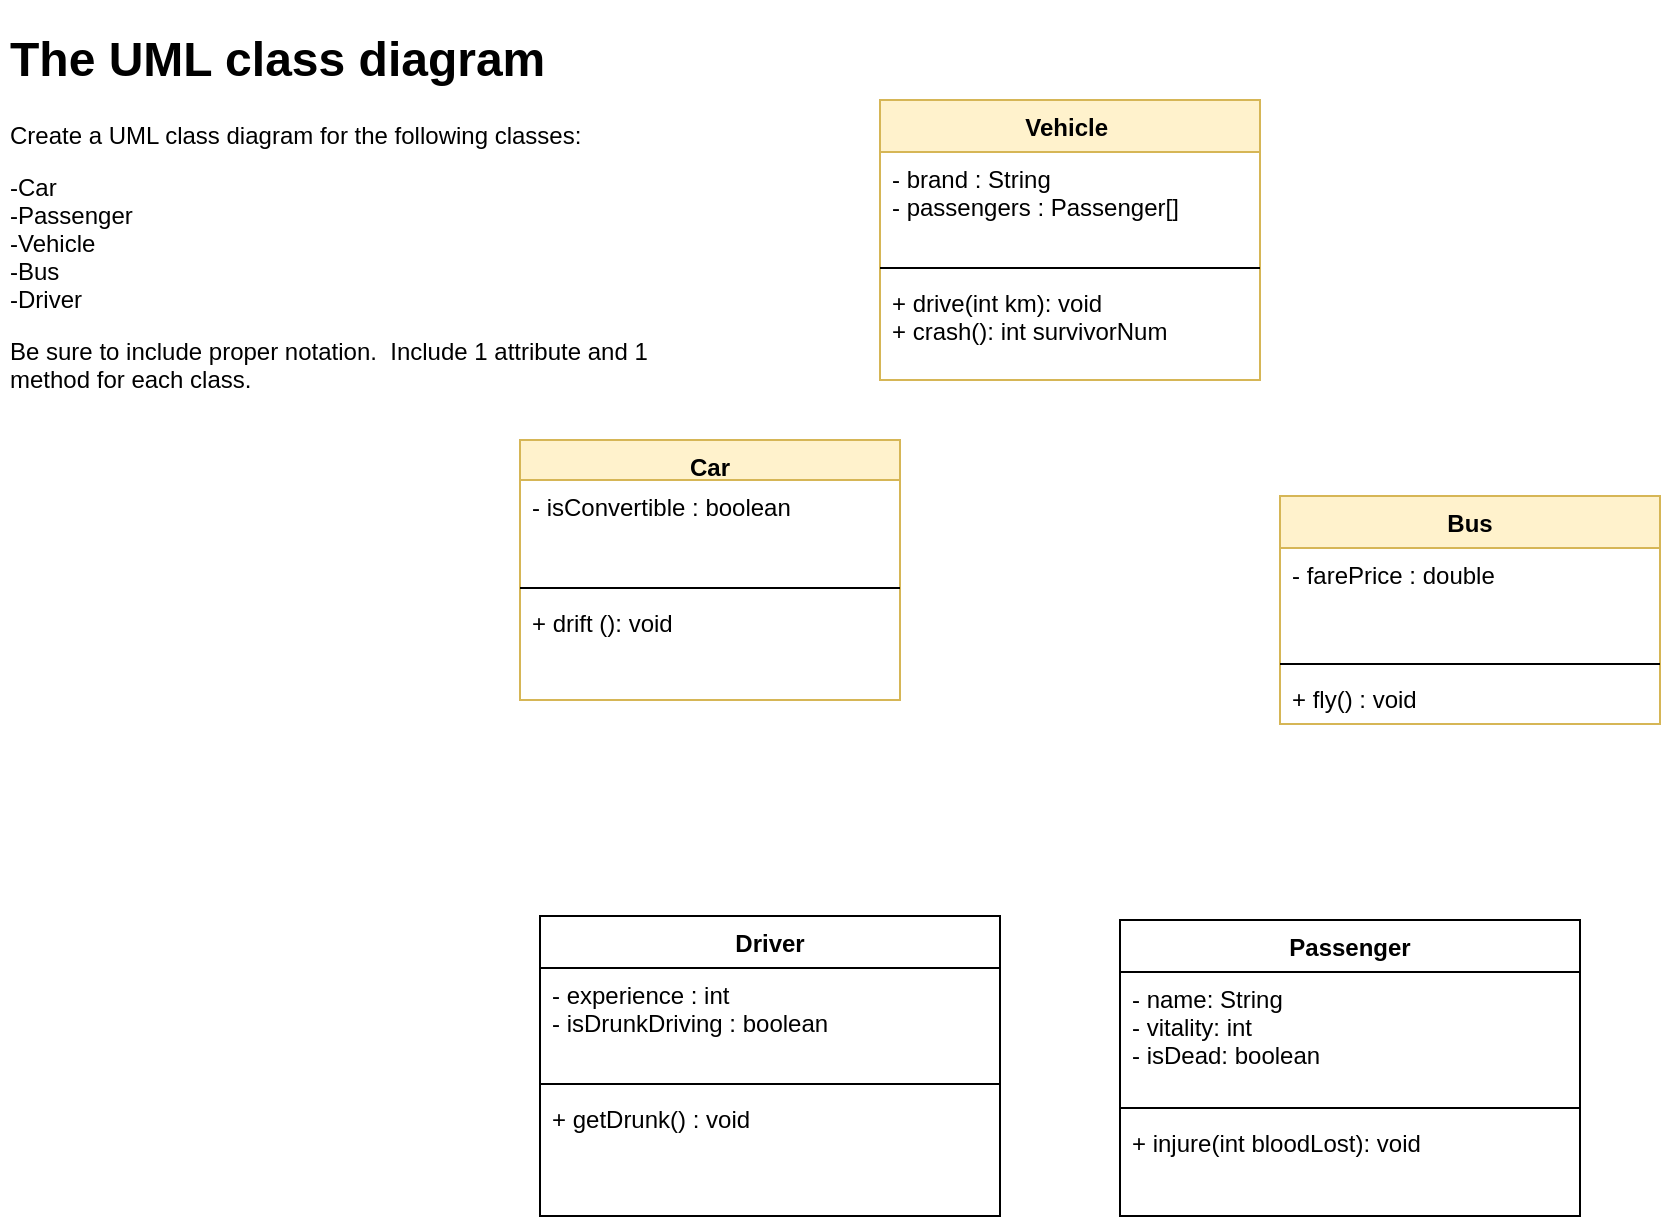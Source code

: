 <mxfile version="17.1.3" type="github">
  <diagram id="wADPNdt3x68Xob2XU3dB" name="Page-1">
    <mxGraphModel dx="901" dy="562" grid="1" gridSize="10" guides="1" tooltips="1" connect="1" arrows="1" fold="1" page="1" pageScale="1" pageWidth="1100" pageHeight="850" math="0" shadow="0">
      <root>
        <mxCell id="0" />
        <mxCell id="1" parent="0" />
        <mxCell id="w5pbfpKHmbMryurDb-vz-1" value="&lt;h1&gt;The UML class diagram&lt;/h1&gt;&lt;div class=&quot;drt d2l-htmlblock d2l-htmlblock-untrusted d2l-htmlblock-deferred&quot; style=&quot;overflow-wrap: break-word ; display: inline ; line-height: normal ; padding: 0px ; margin: 0px ; overflow: auto hidden ; position: relative&quot;&gt;&lt;p style=&quot;margin: 0.5em 0px 1em&quot;&gt;Create a UML class diagram for the following classes:&lt;/p&gt;&lt;p style=&quot;margin: 0.5em 0px 1em&quot;&gt;-Car&lt;br&gt;-Passenger&lt;br&gt;-Vehicle&lt;br&gt;-Bus&lt;br&gt;-Driver&lt;/p&gt;&lt;p style=&quot;margin: 0.5em 0px 1em&quot;&gt;Be sure to include proper notation.&amp;nbsp; Include 1 attribute and 1 method for each class.&lt;/p&gt;&lt;/div&gt;&lt;label id=&quot;ctl_7&quot; class=&quot;d2l-label&quot; style=&quot;text-align: center ; display: block ; font-size: 0.7rem ; font-weight: 700 ; letter-spacing: 0.2px ; line-height: 1rem ; margin: 0px ; padding: 0px 0px 7px ; width: 105.797px&quot;&gt;&lt;br&gt;&lt;/label&gt;&lt;br&gt;&lt;p&gt;&amp;nbsp;&lt;/p&gt;" style="text;html=1;strokeColor=none;fillColor=none;spacing=5;spacingTop=-20;whiteSpace=wrap;overflow=hidden;rounded=0;" vertex="1" parent="1">
          <mxGeometry x="40" y="40" width="340" height="230" as="geometry" />
        </mxCell>
        <mxCell id="w5pbfpKHmbMryurDb-vz-9" value="Car" style="swimlane;fontStyle=1;align=center;verticalAlign=top;childLayout=stackLayout;horizontal=1;startSize=20;horizontalStack=0;resizeParent=1;resizeParentMax=0;resizeLast=0;collapsible=1;marginBottom=0;fillColor=#fff2cc;strokeColor=#d6b656;" vertex="1" parent="1">
          <mxGeometry x="300" y="250" width="190" height="130" as="geometry" />
        </mxCell>
        <mxCell id="w5pbfpKHmbMryurDb-vz-10" value="- isConvertible : boolean " style="text;strokeColor=none;fillColor=none;align=left;verticalAlign=top;spacingLeft=4;spacingRight=4;overflow=hidden;rotatable=0;points=[[0,0.5],[1,0.5]];portConstraint=eastwest;" vertex="1" parent="w5pbfpKHmbMryurDb-vz-9">
          <mxGeometry y="20" width="190" height="50" as="geometry" />
        </mxCell>
        <mxCell id="w5pbfpKHmbMryurDb-vz-11" value="" style="line;strokeWidth=1;fillColor=none;align=left;verticalAlign=middle;spacingTop=-1;spacingLeft=3;spacingRight=3;rotatable=0;labelPosition=right;points=[];portConstraint=eastwest;" vertex="1" parent="w5pbfpKHmbMryurDb-vz-9">
          <mxGeometry y="70" width="190" height="8" as="geometry" />
        </mxCell>
        <mxCell id="w5pbfpKHmbMryurDb-vz-12" value="+ drift (): void" style="text;align=left;verticalAlign=top;spacingLeft=4;spacingRight=4;overflow=hidden;rotatable=0;points=[[0,0.5],[1,0.5]];portConstraint=eastwest;strokeColor=none;" vertex="1" parent="w5pbfpKHmbMryurDb-vz-9">
          <mxGeometry y="78" width="190" height="52" as="geometry" />
        </mxCell>
        <mxCell id="w5pbfpKHmbMryurDb-vz-14" value="Driver" style="swimlane;fontStyle=1;align=center;verticalAlign=top;childLayout=stackLayout;horizontal=1;startSize=26;horizontalStack=0;resizeParent=1;resizeParentMax=0;resizeLast=0;collapsible=1;marginBottom=0;" vertex="1" parent="1">
          <mxGeometry x="310" y="488" width="230" height="150" as="geometry" />
        </mxCell>
        <mxCell id="w5pbfpKHmbMryurDb-vz-15" value="- experience : int&#xa;- isDrunkDriving : boolean " style="text;strokeColor=none;fillColor=none;align=left;verticalAlign=top;spacingLeft=4;spacingRight=4;overflow=hidden;rotatable=0;points=[[0,0.5],[1,0.5]];portConstraint=eastwest;" vertex="1" parent="w5pbfpKHmbMryurDb-vz-14">
          <mxGeometry y="26" width="230" height="54" as="geometry" />
        </mxCell>
        <mxCell id="w5pbfpKHmbMryurDb-vz-16" value="" style="line;strokeWidth=1;fillColor=none;align=left;verticalAlign=middle;spacingTop=-1;spacingLeft=3;spacingRight=3;rotatable=0;labelPosition=right;points=[];portConstraint=eastwest;" vertex="1" parent="w5pbfpKHmbMryurDb-vz-14">
          <mxGeometry y="80" width="230" height="8" as="geometry" />
        </mxCell>
        <mxCell id="w5pbfpKHmbMryurDb-vz-17" value="+ getDrunk() : void&#xa;  " style="text;strokeColor=none;fillColor=none;align=left;verticalAlign=top;spacingLeft=4;spacingRight=4;overflow=hidden;rotatable=0;points=[[0,0.5],[1,0.5]];portConstraint=eastwest;" vertex="1" parent="w5pbfpKHmbMryurDb-vz-14">
          <mxGeometry y="88" width="230" height="62" as="geometry" />
        </mxCell>
        <mxCell id="w5pbfpKHmbMryurDb-vz-18" value="Bus" style="swimlane;fontStyle=1;align=center;verticalAlign=top;childLayout=stackLayout;horizontal=1;startSize=26;horizontalStack=0;resizeParent=1;resizeParentMax=0;resizeLast=0;collapsible=1;marginBottom=0;fillColor=#fff2cc;strokeColor=#d6b656;" vertex="1" parent="1">
          <mxGeometry x="680" y="278" width="190" height="114" as="geometry" />
        </mxCell>
        <mxCell id="w5pbfpKHmbMryurDb-vz-19" value="- farePrice : double " style="text;strokeColor=none;fillColor=none;align=left;verticalAlign=top;spacingLeft=4;spacingRight=4;overflow=hidden;rotatable=0;points=[[0,0.5],[1,0.5]];portConstraint=eastwest;" vertex="1" parent="w5pbfpKHmbMryurDb-vz-18">
          <mxGeometry y="26" width="190" height="54" as="geometry" />
        </mxCell>
        <mxCell id="w5pbfpKHmbMryurDb-vz-20" value="" style="line;strokeWidth=1;fillColor=none;align=left;verticalAlign=middle;spacingTop=-1;spacingLeft=3;spacingRight=3;rotatable=0;labelPosition=right;points=[];portConstraint=eastwest;" vertex="1" parent="w5pbfpKHmbMryurDb-vz-18">
          <mxGeometry y="80" width="190" height="8" as="geometry" />
        </mxCell>
        <mxCell id="w5pbfpKHmbMryurDb-vz-21" value="+ fly() : void" style="text;strokeColor=none;fillColor=none;align=left;verticalAlign=top;spacingLeft=4;spacingRight=4;overflow=hidden;rotatable=0;points=[[0,0.5],[1,0.5]];portConstraint=eastwest;" vertex="1" parent="w5pbfpKHmbMryurDb-vz-18">
          <mxGeometry y="88" width="190" height="26" as="geometry" />
        </mxCell>
        <mxCell id="w5pbfpKHmbMryurDb-vz-35" style="edgeStyle=orthogonalEdgeStyle;rounded=0;orthogonalLoop=1;jettySize=auto;html=1;strokeColor=none;" edge="1" parent="1" source="w5pbfpKHmbMryurDb-vz-22" target="w5pbfpKHmbMryurDb-vz-18">
          <mxGeometry relative="1" as="geometry">
            <Array as="points">
              <mxPoint x="695" y="170" />
            </Array>
          </mxGeometry>
        </mxCell>
        <mxCell id="w5pbfpKHmbMryurDb-vz-22" value="Vehicle " style="swimlane;fontStyle=1;align=center;verticalAlign=top;childLayout=stackLayout;horizontal=1;startSize=26;horizontalStack=0;resizeParent=1;resizeParentMax=0;resizeLast=0;collapsible=1;marginBottom=0;fillColor=#fff2cc;strokeColor=#d6b656;" vertex="1" parent="1">
          <mxGeometry x="480" y="80" width="190" height="140" as="geometry">
            <mxRectangle x="360" y="310" width="80" height="26" as="alternateBounds" />
          </mxGeometry>
        </mxCell>
        <mxCell id="w5pbfpKHmbMryurDb-vz-23" value="- brand : String&#xa;- passengers : Passenger[]" style="text;strokeColor=none;fillColor=none;align=left;verticalAlign=top;spacingLeft=4;spacingRight=4;overflow=hidden;rotatable=0;points=[[0,0.5],[1,0.5]];portConstraint=eastwest;" vertex="1" parent="w5pbfpKHmbMryurDb-vz-22">
          <mxGeometry y="26" width="190" height="54" as="geometry" />
        </mxCell>
        <mxCell id="w5pbfpKHmbMryurDb-vz-24" value="" style="line;strokeWidth=1;fillColor=none;align=left;verticalAlign=middle;spacingTop=-1;spacingLeft=3;spacingRight=3;rotatable=0;labelPosition=right;points=[];portConstraint=eastwest;" vertex="1" parent="w5pbfpKHmbMryurDb-vz-22">
          <mxGeometry y="80" width="190" height="8" as="geometry" />
        </mxCell>
        <mxCell id="w5pbfpKHmbMryurDb-vz-25" value="+ drive(int km): void&#xa;+ crash(): int survivorNum" style="text;strokeColor=none;fillColor=none;align=left;verticalAlign=top;spacingLeft=4;spacingRight=4;overflow=hidden;rotatable=0;points=[[0,0.5],[1,0.5]];portConstraint=eastwest;" vertex="1" parent="w5pbfpKHmbMryurDb-vz-22">
          <mxGeometry y="88" width="190" height="52" as="geometry" />
        </mxCell>
        <mxCell id="w5pbfpKHmbMryurDb-vz-26" value="Passenger" style="swimlane;fontStyle=1;align=center;verticalAlign=top;childLayout=stackLayout;horizontal=1;startSize=26;horizontalStack=0;resizeParent=1;resizeParentMax=0;resizeLast=0;collapsible=1;marginBottom=0;" vertex="1" parent="1">
          <mxGeometry x="600" y="490" width="230" height="148" as="geometry" />
        </mxCell>
        <mxCell id="w5pbfpKHmbMryurDb-vz-27" value="- name: String&#xa;- vitality: int&#xa;- isDead: boolean " style="text;strokeColor=none;fillColor=none;align=left;verticalAlign=top;spacingLeft=4;spacingRight=4;overflow=hidden;rotatable=0;points=[[0,0.5],[1,0.5]];portConstraint=eastwest;" vertex="1" parent="w5pbfpKHmbMryurDb-vz-26">
          <mxGeometry y="26" width="230" height="64" as="geometry" />
        </mxCell>
        <mxCell id="w5pbfpKHmbMryurDb-vz-28" value="" style="line;strokeWidth=1;fillColor=none;align=left;verticalAlign=middle;spacingTop=-1;spacingLeft=3;spacingRight=3;rotatable=0;labelPosition=right;points=[];portConstraint=eastwest;" vertex="1" parent="w5pbfpKHmbMryurDb-vz-26">
          <mxGeometry y="90" width="230" height="8" as="geometry" />
        </mxCell>
        <mxCell id="w5pbfpKHmbMryurDb-vz-29" value="+ injure(int bloodLost): void" style="text;strokeColor=none;fillColor=none;align=left;verticalAlign=top;spacingLeft=4;spacingRight=4;overflow=hidden;rotatable=0;points=[[0,0.5],[1,0.5]];portConstraint=eastwest;" vertex="1" parent="w5pbfpKHmbMryurDb-vz-26">
          <mxGeometry y="98" width="230" height="50" as="geometry" />
        </mxCell>
      </root>
    </mxGraphModel>
  </diagram>
</mxfile>
